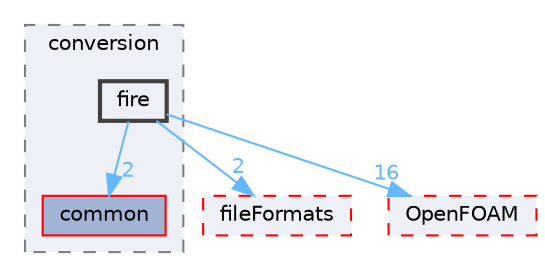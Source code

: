 digraph "src/conversion/fire"
{
 // LATEX_PDF_SIZE
  bgcolor="transparent";
  edge [fontname=Helvetica,fontsize=10,labelfontname=Helvetica,labelfontsize=10];
  node [fontname=Helvetica,fontsize=10,shape=box,height=0.2,width=0.4];
  compound=true
  subgraph clusterdir_22e3beccf9f956a3c7bfcabae9a0dde0 {
    graph [ bgcolor="#edf0f7", pencolor="grey50", label="conversion", fontname=Helvetica,fontsize=10 style="filled,dashed", URL="dir_22e3beccf9f956a3c7bfcabae9a0dde0.html",tooltip=""]
  dir_888485a4ca6b3c01fe64b25e5a2b5171 [label="common", fillcolor="#a2b4d6", color="red", style="filled", URL="dir_888485a4ca6b3c01fe64b25e5a2b5171.html",tooltip=""];
  dir_e3f19603ab5d7a2de7ef755b2d2b8364 [label="fire", fillcolor="#edf0f7", color="grey25", style="filled,bold", URL="dir_e3f19603ab5d7a2de7ef755b2d2b8364.html",tooltip=""];
  }
  dir_b05602f37bb521a7142c0a3e200b5f35 [label="fileFormats", fillcolor="#edf0f7", color="red", style="filled,dashed", URL="dir_b05602f37bb521a7142c0a3e200b5f35.html",tooltip=""];
  dir_c5473ff19b20e6ec4dfe5c310b3778a8 [label="OpenFOAM", fillcolor="#edf0f7", color="red", style="filled,dashed", URL="dir_c5473ff19b20e6ec4dfe5c310b3778a8.html",tooltip=""];
  dir_e3f19603ab5d7a2de7ef755b2d2b8364->dir_888485a4ca6b3c01fe64b25e5a2b5171 [headlabel="2", labeldistance=1.5 headhref="dir_001390_000552.html" href="dir_001390_000552.html" color="steelblue1" fontcolor="steelblue1"];
  dir_e3f19603ab5d7a2de7ef755b2d2b8364->dir_b05602f37bb521a7142c0a3e200b5f35 [headlabel="2", labeldistance=1.5 headhref="dir_001390_001353.html" href="dir_001390_001353.html" color="steelblue1" fontcolor="steelblue1"];
  dir_e3f19603ab5d7a2de7ef755b2d2b8364->dir_c5473ff19b20e6ec4dfe5c310b3778a8 [headlabel="16", labeldistance=1.5 headhref="dir_001390_002695.html" href="dir_001390_002695.html" color="steelblue1" fontcolor="steelblue1"];
}
